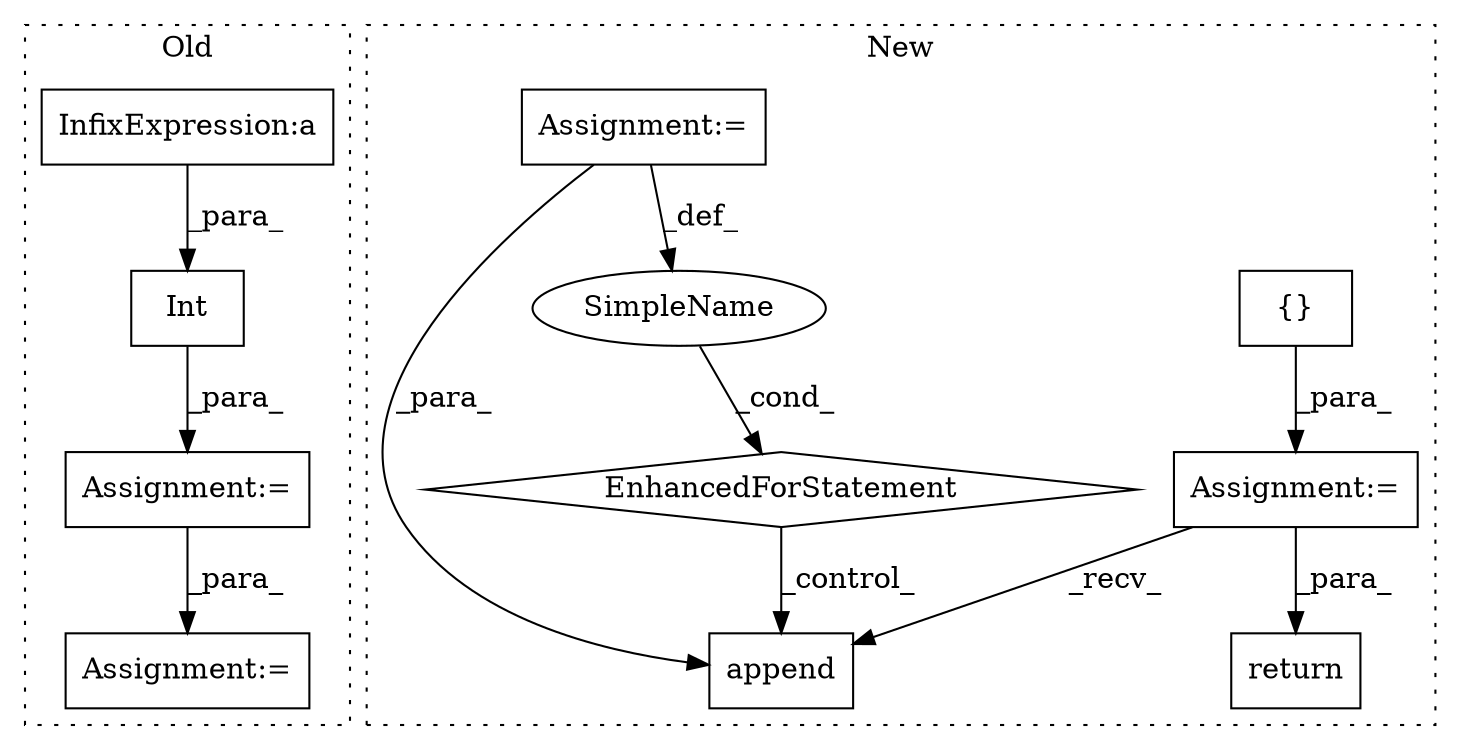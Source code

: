 digraph G {
subgraph cluster0 {
1 [label="Int" a="32" s="1158,1167" l="4,1" shape="box"];
3 [label="Assignment:=" a="7" s="1261" l="1" shape="box"];
9 [label="Assignment:=" a="7" s="1157" l="1" shape="box"];
10 [label="InfixExpression:a" a="27" s="1163" l="3" shape="box"];
label = "Old";
style="dotted";
}
subgraph cluster1 {
2 [label="append" a="32" s="7384,7423" l="7,1" shape="box"];
4 [label="Assignment:=" a="7" s="7274" l="1" shape="box"];
5 [label="{}" a="4" s="7284" l="2" shape="box"];
6 [label="EnhancedForStatement" a="70" s="7292,7364" l="53,2" shape="diamond"];
7 [label="Assignment:=" a="7" s="7292,7364" l="53,2" shape="box"];
8 [label="SimpleName" a="42" s="7349" l="7" shape="ellipse"];
11 [label="return" a="41" s="7436" l="7" shape="box"];
label = "New";
style="dotted";
}
1 -> 9 [label="_para_"];
4 -> 2 [label="_recv_"];
4 -> 11 [label="_para_"];
5 -> 4 [label="_para_"];
6 -> 2 [label="_control_"];
7 -> 8 [label="_def_"];
7 -> 2 [label="_para_"];
8 -> 6 [label="_cond_"];
9 -> 3 [label="_para_"];
10 -> 1 [label="_para_"];
}